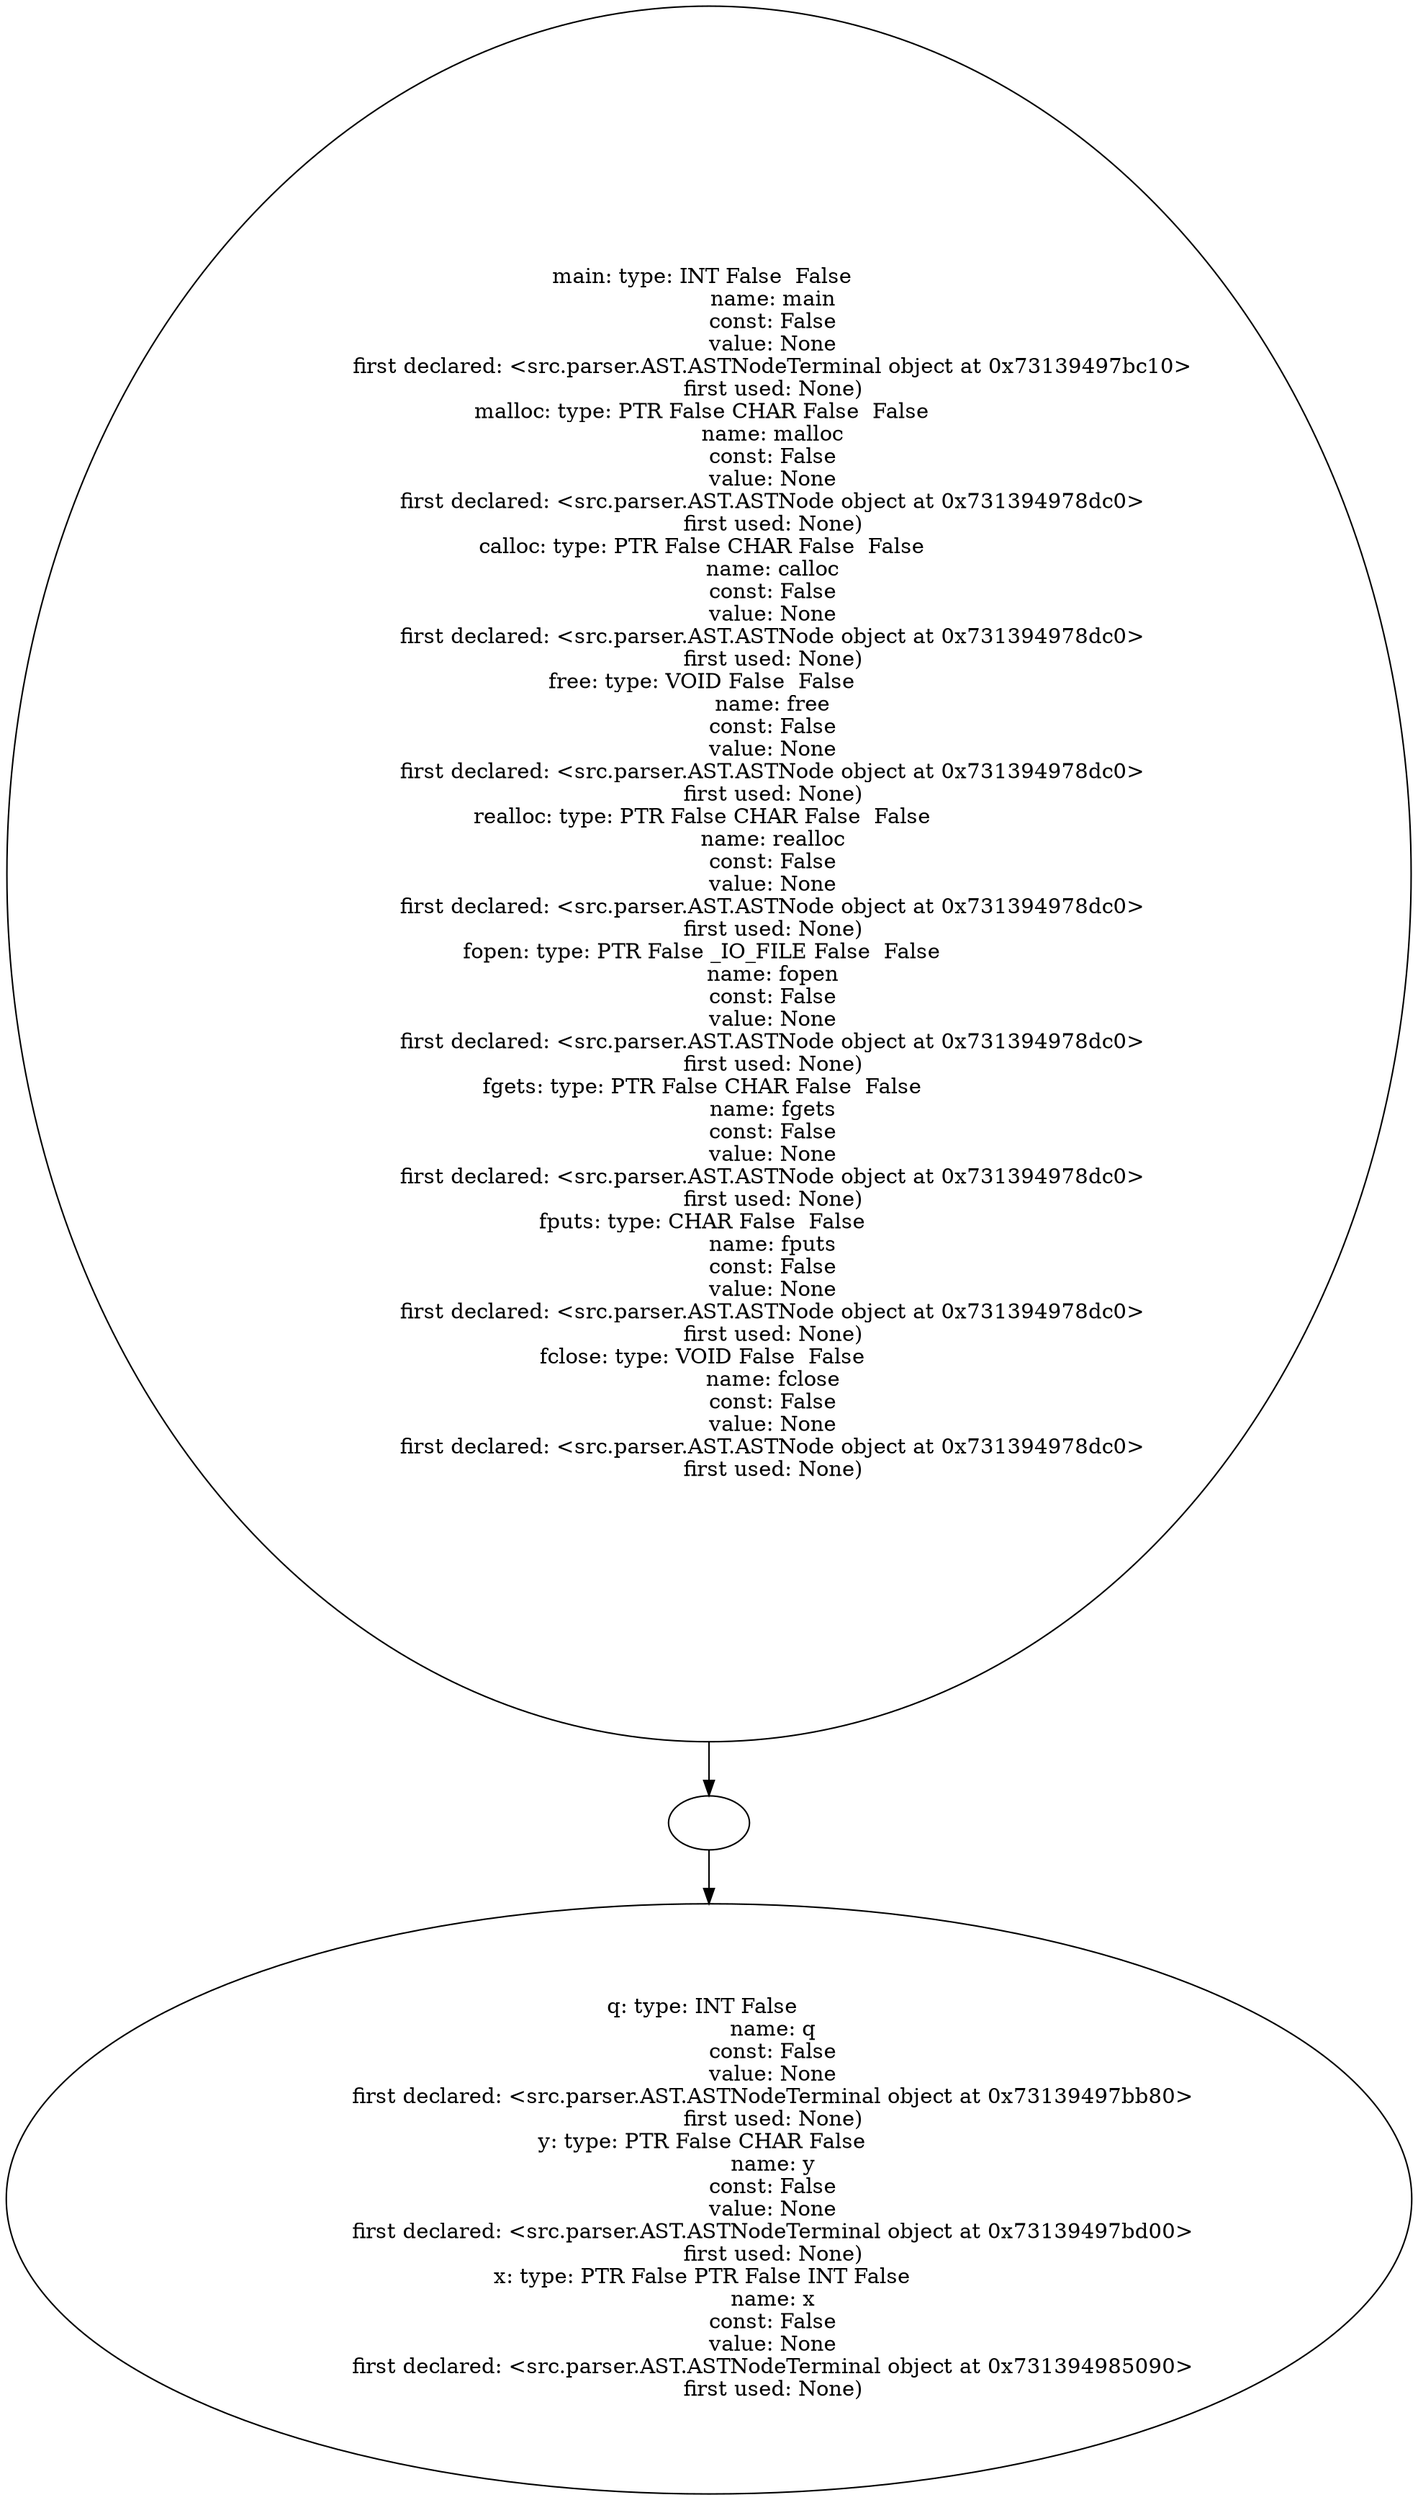 digraph AST {
  "126527934533920" [label="main: type: INT False  False  
                   name: main
                   const: False
                   value: None
                   first declared: <src.parser.AST.ASTNodeTerminal object at 0x73139497bc10>
                   first used: None)
malloc: type: PTR False CHAR False  False  
                   name: malloc
                   const: False
                   value: None
                   first declared: <src.parser.AST.ASTNode object at 0x731394978dc0>
                   first used: None)
calloc: type: PTR False CHAR False  False  
                   name: calloc
                   const: False
                   value: None
                   first declared: <src.parser.AST.ASTNode object at 0x731394978dc0>
                   first used: None)
free: type: VOID False  False  
                   name: free
                   const: False
                   value: None
                   first declared: <src.parser.AST.ASTNode object at 0x731394978dc0>
                   first used: None)
realloc: type: PTR False CHAR False  False  
                   name: realloc
                   const: False
                   value: None
                   first declared: <src.parser.AST.ASTNode object at 0x731394978dc0>
                   first used: None)
fopen: type: PTR False _IO_FILE False  False  
                   name: fopen
                   const: False
                   value: None
                   first declared: <src.parser.AST.ASTNode object at 0x731394978dc0>
                   first used: None)
fgets: type: PTR False CHAR False  False  
                   name: fgets
                   const: False
                   value: None
                   first declared: <src.parser.AST.ASTNode object at 0x731394978dc0>
                   first used: None)
fputs: type: CHAR False  False  
                   name: fputs
                   const: False
                   value: None
                   first declared: <src.parser.AST.ASTNode object at 0x731394978dc0>
                   first used: None)
fclose: type: VOID False  False  
                   name: fclose
                   const: False
                   value: None
                   first declared: <src.parser.AST.ASTNode object at 0x731394978dc0>
                   first used: None)"];
  "126527934533920" -> "126527934531808";
  "126527934531808" [label=""];
  "126527934531808" -> "126527934537568";
  "126527934537568" [label="q: type: INT False  
                   name: q
                   const: False
                   value: None
                   first declared: <src.parser.AST.ASTNodeTerminal object at 0x73139497bb80>
                   first used: None)
y: type: PTR False CHAR False  
                   name: y
                   const: False
                   value: None
                   first declared: <src.parser.AST.ASTNodeTerminal object at 0x73139497bd00>
                   first used: None)
x: type: PTR False PTR False INT False  
                   name: x
                   const: False
                   value: None
                   first declared: <src.parser.AST.ASTNodeTerminal object at 0x731394985090>
                   first used: None)"];
}
